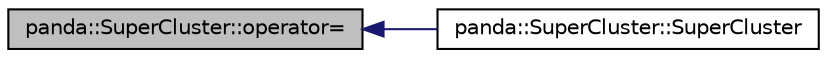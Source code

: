 digraph G
{
  edge [fontname="Helvetica",fontsize="10",labelfontname="Helvetica",labelfontsize="10"];
  node [fontname="Helvetica",fontsize="10",shape=record];
  rankdir=LR;
  Node1 [label="panda::SuperCluster::operator=",height=0.2,width=0.4,color="black", fillcolor="grey75", style="filled" fontcolor="black"];
  Node1 -> Node2 [dir=back,color="midnightblue",fontsize="10",style="solid"];
  Node2 [label="panda::SuperCluster::SuperCluster",height=0.2,width=0.4,color="black", fillcolor="white", style="filled",URL="$classpanda_1_1SuperCluster.html#a7d63e98ed439711dc6c3ac3cb478b381"];
}
